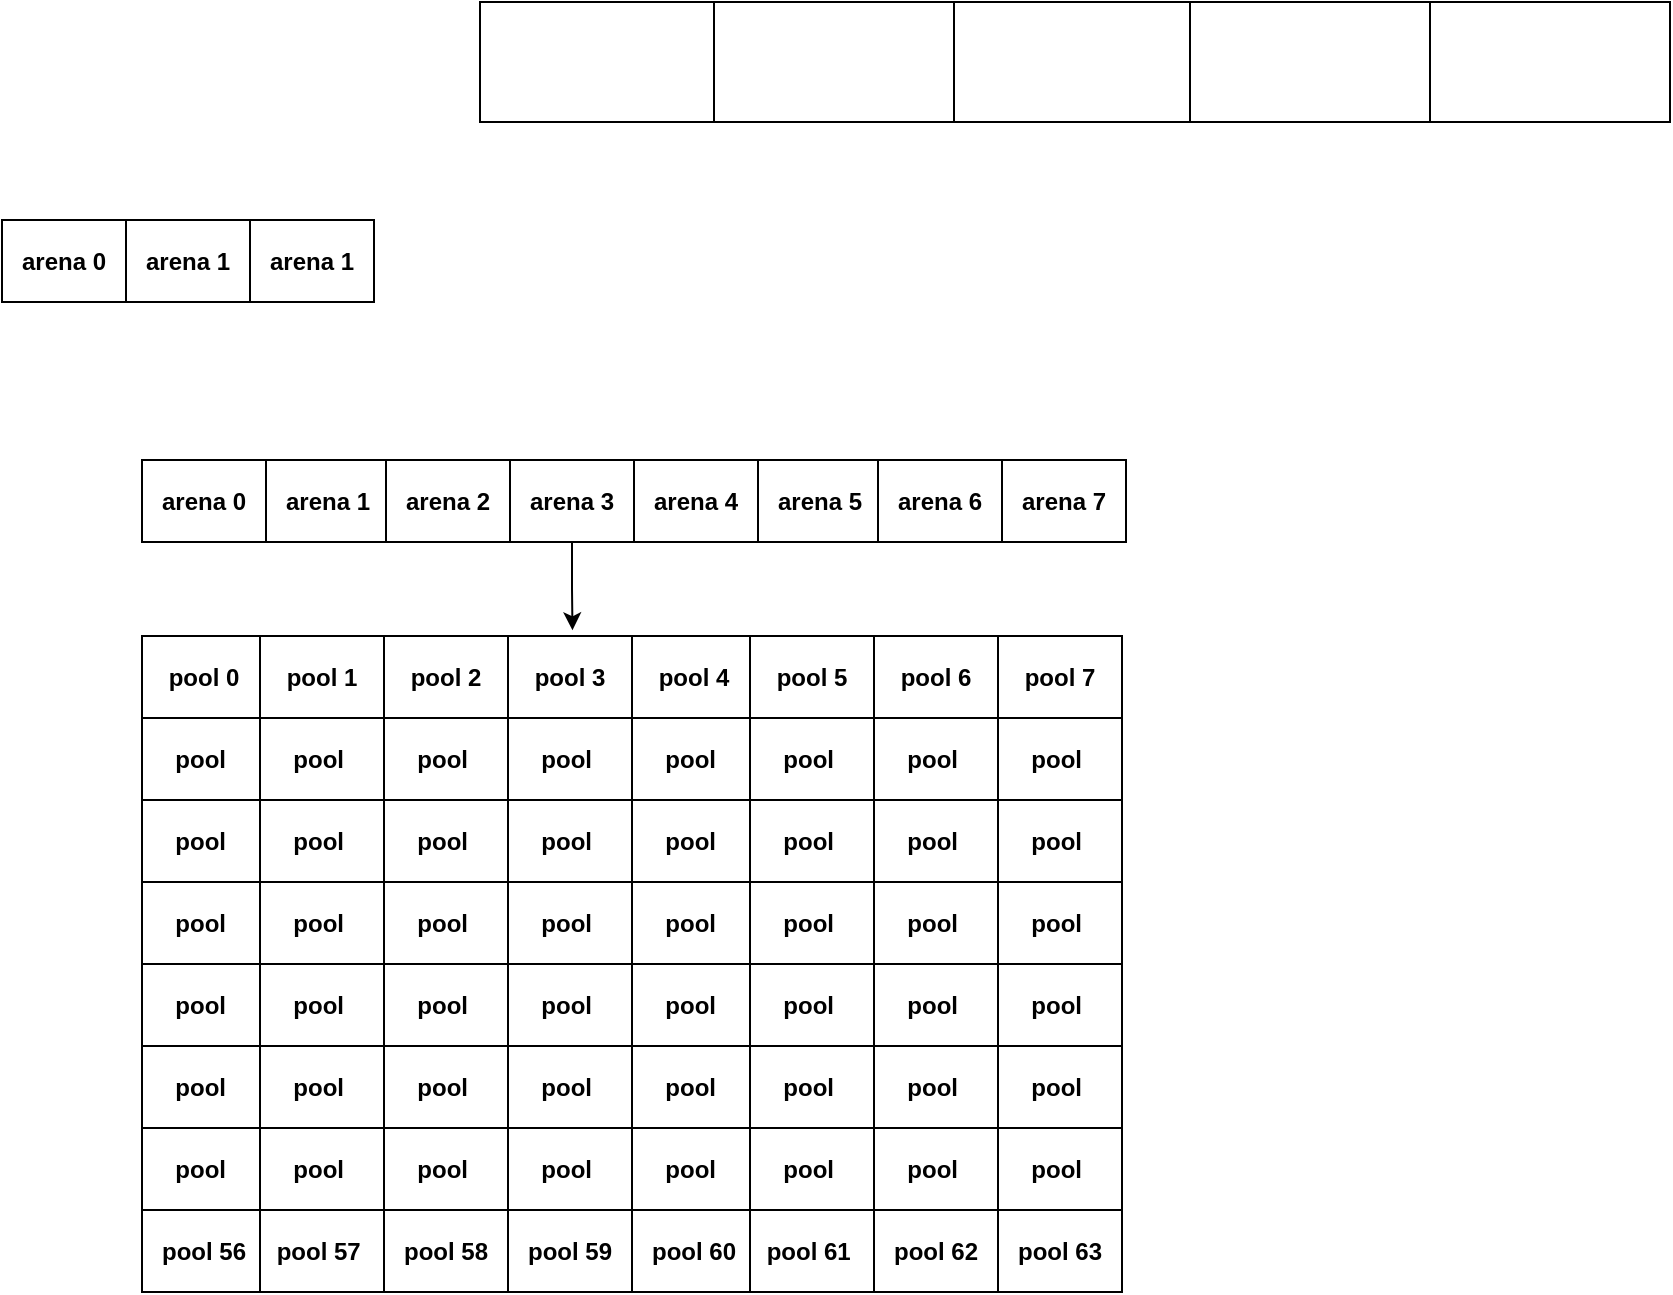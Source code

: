 <mxfile version="21.3.5" type="github">
  <diagram name="第 1 页" id="RlWcdQBYCA7oX_HSbWhf">
    <mxGraphModel dx="1585" dy="648" grid="0" gridSize="10" guides="1" tooltips="1" connect="1" arrows="1" fold="1" page="0" pageScale="1" pageWidth="827" pageHeight="1169" math="0" shadow="0">
      <root>
        <mxCell id="0" />
        <mxCell id="1" parent="0" />
        <mxCell id="5FygrM8ZOsFcztVGFmqP-1" value="&lt;b&gt;arena 0&lt;/b&gt;" style="rounded=0;whiteSpace=wrap;html=1;" vertex="1" parent="1">
          <mxGeometry x="-276" y="488" width="62" height="41" as="geometry" />
        </mxCell>
        <mxCell id="5FygrM8ZOsFcztVGFmqP-2" value="" style="rounded=0;whiteSpace=wrap;html=1;" vertex="1" parent="1">
          <mxGeometry x="-37" y="379" width="120" height="60" as="geometry" />
        </mxCell>
        <mxCell id="5FygrM8ZOsFcztVGFmqP-3" value="" style="rounded=0;whiteSpace=wrap;html=1;" vertex="1" parent="1">
          <mxGeometry x="80" y="379" width="120" height="60" as="geometry" />
        </mxCell>
        <mxCell id="5FygrM8ZOsFcztVGFmqP-4" value="" style="rounded=0;whiteSpace=wrap;html=1;" vertex="1" parent="1">
          <mxGeometry x="200" y="379" width="120" height="60" as="geometry" />
        </mxCell>
        <mxCell id="5FygrM8ZOsFcztVGFmqP-5" value="" style="rounded=0;whiteSpace=wrap;html=1;" vertex="1" parent="1">
          <mxGeometry x="318" y="379" width="120" height="60" as="geometry" />
        </mxCell>
        <mxCell id="5FygrM8ZOsFcztVGFmqP-6" value="" style="rounded=0;whiteSpace=wrap;html=1;" vertex="1" parent="1">
          <mxGeometry x="438" y="379" width="120" height="60" as="geometry" />
        </mxCell>
        <mxCell id="5FygrM8ZOsFcztVGFmqP-7" value="&lt;b&gt;arena 1&lt;/b&gt;" style="rounded=0;whiteSpace=wrap;html=1;" vertex="1" parent="1">
          <mxGeometry x="-214" y="488" width="62" height="41" as="geometry" />
        </mxCell>
        <mxCell id="5FygrM8ZOsFcztVGFmqP-8" value="&lt;b&gt;arena 1&lt;/b&gt;" style="rounded=0;whiteSpace=wrap;html=1;" vertex="1" parent="1">
          <mxGeometry x="-152" y="488" width="62" height="41" as="geometry" />
        </mxCell>
        <mxCell id="5FygrM8ZOsFcztVGFmqP-9" value="&lt;b&gt;arena 0&lt;br&gt;&lt;/b&gt;" style="rounded=0;whiteSpace=wrap;html=1;" vertex="1" parent="1">
          <mxGeometry x="-206" y="608" width="62" height="41" as="geometry" />
        </mxCell>
        <mxCell id="5FygrM8ZOsFcztVGFmqP-10" value="&lt;b&gt;arena 1&lt;br&gt;&lt;/b&gt;" style="rounded=0;whiteSpace=wrap;html=1;" vertex="1" parent="1">
          <mxGeometry x="-144" y="608" width="62" height="41" as="geometry" />
        </mxCell>
        <mxCell id="5FygrM8ZOsFcztVGFmqP-11" value="&lt;b&gt;arena 2&lt;br&gt;&lt;/b&gt;" style="rounded=0;whiteSpace=wrap;html=1;" vertex="1" parent="1">
          <mxGeometry x="-84" y="608" width="62" height="41" as="geometry" />
        </mxCell>
        <mxCell id="5FygrM8ZOsFcztVGFmqP-58" style="edgeStyle=orthogonalEdgeStyle;rounded=0;orthogonalLoop=1;jettySize=auto;html=1;entryX=0.52;entryY=-0.07;entryDx=0;entryDy=0;entryPerimeter=0;" edge="1" parent="1" source="5FygrM8ZOsFcztVGFmqP-12" target="5FygrM8ZOsFcztVGFmqP-23">
          <mxGeometry relative="1" as="geometry" />
        </mxCell>
        <mxCell id="5FygrM8ZOsFcztVGFmqP-12" value="&lt;b&gt;arena 3&lt;br&gt;&lt;/b&gt;" style="rounded=0;whiteSpace=wrap;html=1;" vertex="1" parent="1">
          <mxGeometry x="-22" y="608" width="62" height="41" as="geometry" />
        </mxCell>
        <mxCell id="5FygrM8ZOsFcztVGFmqP-13" value="&lt;b&gt;arena 4&lt;br&gt;&lt;/b&gt;" style="rounded=0;whiteSpace=wrap;html=1;" vertex="1" parent="1">
          <mxGeometry x="40" y="608" width="62" height="41" as="geometry" />
        </mxCell>
        <mxCell id="5FygrM8ZOsFcztVGFmqP-14" value="&lt;b&gt;arena 5&lt;br&gt;&lt;/b&gt;" style="rounded=0;whiteSpace=wrap;html=1;" vertex="1" parent="1">
          <mxGeometry x="102" y="608" width="62" height="41" as="geometry" />
        </mxCell>
        <mxCell id="5FygrM8ZOsFcztVGFmqP-15" value="&lt;b&gt;arena 6&lt;br&gt;&lt;/b&gt;" style="rounded=0;whiteSpace=wrap;html=1;" vertex="1" parent="1">
          <mxGeometry x="162" y="608" width="62" height="41" as="geometry" />
        </mxCell>
        <mxCell id="5FygrM8ZOsFcztVGFmqP-16" value="&lt;b&gt;arena 7&lt;br&gt;&lt;/b&gt;" style="rounded=0;whiteSpace=wrap;html=1;" vertex="1" parent="1">
          <mxGeometry x="224" y="608" width="62" height="41" as="geometry" />
        </mxCell>
        <mxCell id="5FygrM8ZOsFcztVGFmqP-19" value="&lt;b&gt;pool 0&lt;br&gt;&lt;/b&gt;" style="rounded=0;whiteSpace=wrap;html=1;" vertex="1" parent="1">
          <mxGeometry x="-206" y="696" width="62" height="41" as="geometry" />
        </mxCell>
        <mxCell id="5FygrM8ZOsFcztVGFmqP-21" value="&lt;b&gt;pool 1&lt;br&gt;&lt;/b&gt;" style="rounded=0;whiteSpace=wrap;html=1;" vertex="1" parent="1">
          <mxGeometry x="-147" y="696" width="62" height="41" as="geometry" />
        </mxCell>
        <mxCell id="5FygrM8ZOsFcztVGFmqP-22" value="&lt;b&gt;pool 2&lt;br&gt;&lt;/b&gt;" style="rounded=0;whiteSpace=wrap;html=1;" vertex="1" parent="1">
          <mxGeometry x="-85" y="696" width="62" height="41" as="geometry" />
        </mxCell>
        <mxCell id="5FygrM8ZOsFcztVGFmqP-23" value="&lt;b&gt;pool 3&lt;br&gt;&lt;/b&gt;" style="rounded=0;whiteSpace=wrap;html=1;" vertex="1" parent="1">
          <mxGeometry x="-23" y="696" width="62" height="41" as="geometry" />
        </mxCell>
        <mxCell id="5FygrM8ZOsFcztVGFmqP-24" value="&lt;b&gt;pool 4&lt;br&gt;&lt;/b&gt;" style="rounded=0;whiteSpace=wrap;html=1;" vertex="1" parent="1">
          <mxGeometry x="39" y="696" width="62" height="41" as="geometry" />
        </mxCell>
        <mxCell id="5FygrM8ZOsFcztVGFmqP-25" value="&lt;b&gt;pool 5&lt;br&gt;&lt;/b&gt;" style="rounded=0;whiteSpace=wrap;html=1;" vertex="1" parent="1">
          <mxGeometry x="98" y="696" width="62" height="41" as="geometry" />
        </mxCell>
        <mxCell id="5FygrM8ZOsFcztVGFmqP-26" value="&lt;b&gt;pool 6&lt;br&gt;&lt;/b&gt;" style="rounded=0;whiteSpace=wrap;html=1;" vertex="1" parent="1">
          <mxGeometry x="160" y="696" width="62" height="41" as="geometry" />
        </mxCell>
        <mxCell id="5FygrM8ZOsFcztVGFmqP-27" value="&lt;b&gt;pool 7&lt;br&gt;&lt;/b&gt;" style="rounded=0;whiteSpace=wrap;html=1;" vertex="1" parent="1">
          <mxGeometry x="222" y="696" width="62" height="41" as="geometry" />
        </mxCell>
        <mxCell id="5FygrM8ZOsFcztVGFmqP-29" value="&lt;b&gt;pool&amp;nbsp;&lt;br&gt;&lt;/b&gt;" style="rounded=0;whiteSpace=wrap;html=1;" vertex="1" parent="1">
          <mxGeometry x="-206" y="737" width="62" height="41" as="geometry" />
        </mxCell>
        <mxCell id="5FygrM8ZOsFcztVGFmqP-30" value="&lt;b&gt;pool&amp;nbsp;&lt;br&gt;&lt;/b&gt;" style="rounded=0;whiteSpace=wrap;html=1;" vertex="1" parent="1">
          <mxGeometry x="-147" y="737" width="62" height="41" as="geometry" />
        </mxCell>
        <mxCell id="5FygrM8ZOsFcztVGFmqP-31" value="&lt;b&gt;pool&amp;nbsp;&lt;br&gt;&lt;/b&gt;" style="rounded=0;whiteSpace=wrap;html=1;" vertex="1" parent="1">
          <mxGeometry x="-85" y="737" width="62" height="41" as="geometry" />
        </mxCell>
        <mxCell id="5FygrM8ZOsFcztVGFmqP-32" value="&lt;b&gt;pool&amp;nbsp;&lt;br&gt;&lt;/b&gt;" style="rounded=0;whiteSpace=wrap;html=1;" vertex="1" parent="1">
          <mxGeometry x="-23" y="737" width="62" height="41" as="geometry" />
        </mxCell>
        <mxCell id="5FygrM8ZOsFcztVGFmqP-33" value="&lt;b&gt;pool&amp;nbsp;&lt;br&gt;&lt;/b&gt;" style="rounded=0;whiteSpace=wrap;html=1;" vertex="1" parent="1">
          <mxGeometry x="39" y="737" width="62" height="41" as="geometry" />
        </mxCell>
        <mxCell id="5FygrM8ZOsFcztVGFmqP-34" value="&lt;b&gt;pool&amp;nbsp;&lt;br&gt;&lt;/b&gt;" style="rounded=0;whiteSpace=wrap;html=1;" vertex="1" parent="1">
          <mxGeometry x="98" y="737" width="62" height="41" as="geometry" />
        </mxCell>
        <mxCell id="5FygrM8ZOsFcztVGFmqP-35" value="&lt;b&gt;pool&amp;nbsp;&lt;br&gt;&lt;/b&gt;" style="rounded=0;whiteSpace=wrap;html=1;" vertex="1" parent="1">
          <mxGeometry x="160" y="737" width="62" height="41" as="geometry" />
        </mxCell>
        <mxCell id="5FygrM8ZOsFcztVGFmqP-36" value="&lt;b&gt;pool&amp;nbsp;&lt;br&gt;&lt;/b&gt;" style="rounded=0;whiteSpace=wrap;html=1;" vertex="1" parent="1">
          <mxGeometry x="222" y="737" width="62" height="41" as="geometry" />
        </mxCell>
        <mxCell id="5FygrM8ZOsFcztVGFmqP-59" value="&lt;b&gt;pool&amp;nbsp;&lt;br&gt;&lt;/b&gt;" style="rounded=0;whiteSpace=wrap;html=1;" vertex="1" parent="1">
          <mxGeometry x="-206" y="778" width="62" height="41" as="geometry" />
        </mxCell>
        <mxCell id="5FygrM8ZOsFcztVGFmqP-60" value="&lt;b&gt;pool&amp;nbsp;&lt;br&gt;&lt;/b&gt;" style="rounded=0;whiteSpace=wrap;html=1;" vertex="1" parent="1">
          <mxGeometry x="-147" y="778" width="62" height="41" as="geometry" />
        </mxCell>
        <mxCell id="5FygrM8ZOsFcztVGFmqP-61" value="&lt;b&gt;pool&amp;nbsp;&lt;br&gt;&lt;/b&gt;" style="rounded=0;whiteSpace=wrap;html=1;" vertex="1" parent="1">
          <mxGeometry x="-85" y="778" width="62" height="41" as="geometry" />
        </mxCell>
        <mxCell id="5FygrM8ZOsFcztVGFmqP-62" value="&lt;b&gt;pool&amp;nbsp;&lt;br&gt;&lt;/b&gt;" style="rounded=0;whiteSpace=wrap;html=1;" vertex="1" parent="1">
          <mxGeometry x="-23" y="778" width="62" height="41" as="geometry" />
        </mxCell>
        <mxCell id="5FygrM8ZOsFcztVGFmqP-63" value="&lt;b&gt;pool&amp;nbsp;&lt;br&gt;&lt;/b&gt;" style="rounded=0;whiteSpace=wrap;html=1;" vertex="1" parent="1">
          <mxGeometry x="39" y="778" width="62" height="41" as="geometry" />
        </mxCell>
        <mxCell id="5FygrM8ZOsFcztVGFmqP-64" value="&lt;b&gt;pool&amp;nbsp;&lt;br&gt;&lt;/b&gt;" style="rounded=0;whiteSpace=wrap;html=1;" vertex="1" parent="1">
          <mxGeometry x="98" y="778" width="62" height="41" as="geometry" />
        </mxCell>
        <mxCell id="5FygrM8ZOsFcztVGFmqP-65" value="&lt;b&gt;pool&amp;nbsp;&lt;br&gt;&lt;/b&gt;" style="rounded=0;whiteSpace=wrap;html=1;" vertex="1" parent="1">
          <mxGeometry x="160" y="778" width="62" height="41" as="geometry" />
        </mxCell>
        <mxCell id="5FygrM8ZOsFcztVGFmqP-66" value="&lt;b&gt;pool&amp;nbsp;&lt;br&gt;&lt;/b&gt;" style="rounded=0;whiteSpace=wrap;html=1;" vertex="1" parent="1">
          <mxGeometry x="222" y="778" width="62" height="41" as="geometry" />
        </mxCell>
        <mxCell id="5FygrM8ZOsFcztVGFmqP-67" value="&lt;b&gt;pool&amp;nbsp;&lt;br&gt;&lt;/b&gt;" style="rounded=0;whiteSpace=wrap;html=1;" vertex="1" parent="1">
          <mxGeometry x="-206" y="819" width="62" height="41" as="geometry" />
        </mxCell>
        <mxCell id="5FygrM8ZOsFcztVGFmqP-68" value="&lt;b&gt;pool&amp;nbsp;&lt;br&gt;&lt;/b&gt;" style="rounded=0;whiteSpace=wrap;html=1;" vertex="1" parent="1">
          <mxGeometry x="-147" y="819" width="62" height="41" as="geometry" />
        </mxCell>
        <mxCell id="5FygrM8ZOsFcztVGFmqP-69" value="&lt;b&gt;pool&amp;nbsp;&lt;br&gt;&lt;/b&gt;" style="rounded=0;whiteSpace=wrap;html=1;" vertex="1" parent="1">
          <mxGeometry x="-85" y="819" width="62" height="41" as="geometry" />
        </mxCell>
        <mxCell id="5FygrM8ZOsFcztVGFmqP-70" value="&lt;b&gt;pool&amp;nbsp;&lt;br&gt;&lt;/b&gt;" style="rounded=0;whiteSpace=wrap;html=1;" vertex="1" parent="1">
          <mxGeometry x="-23" y="819" width="62" height="41" as="geometry" />
        </mxCell>
        <mxCell id="5FygrM8ZOsFcztVGFmqP-71" value="&lt;b&gt;pool&amp;nbsp;&lt;br&gt;&lt;/b&gt;" style="rounded=0;whiteSpace=wrap;html=1;" vertex="1" parent="1">
          <mxGeometry x="39" y="819" width="62" height="41" as="geometry" />
        </mxCell>
        <mxCell id="5FygrM8ZOsFcztVGFmqP-72" value="&lt;b&gt;pool&amp;nbsp;&lt;br&gt;&lt;/b&gt;" style="rounded=0;whiteSpace=wrap;html=1;" vertex="1" parent="1">
          <mxGeometry x="98" y="819" width="62" height="41" as="geometry" />
        </mxCell>
        <mxCell id="5FygrM8ZOsFcztVGFmqP-73" value="&lt;b&gt;pool&amp;nbsp;&lt;br&gt;&lt;/b&gt;" style="rounded=0;whiteSpace=wrap;html=1;" vertex="1" parent="1">
          <mxGeometry x="160" y="819" width="62" height="41" as="geometry" />
        </mxCell>
        <mxCell id="5FygrM8ZOsFcztVGFmqP-74" value="&lt;b&gt;pool&amp;nbsp;&lt;br&gt;&lt;/b&gt;" style="rounded=0;whiteSpace=wrap;html=1;" vertex="1" parent="1">
          <mxGeometry x="222" y="819" width="62" height="41" as="geometry" />
        </mxCell>
        <mxCell id="5FygrM8ZOsFcztVGFmqP-75" value="&lt;b&gt;pool&amp;nbsp;&lt;br&gt;&lt;/b&gt;" style="rounded=0;whiteSpace=wrap;html=1;" vertex="1" parent="1">
          <mxGeometry x="-206" y="860" width="62" height="41" as="geometry" />
        </mxCell>
        <mxCell id="5FygrM8ZOsFcztVGFmqP-76" value="&lt;b&gt;pool&amp;nbsp;&lt;br&gt;&lt;/b&gt;" style="rounded=0;whiteSpace=wrap;html=1;" vertex="1" parent="1">
          <mxGeometry x="-147" y="860" width="62" height="41" as="geometry" />
        </mxCell>
        <mxCell id="5FygrM8ZOsFcztVGFmqP-77" value="&lt;b&gt;pool&amp;nbsp;&lt;br&gt;&lt;/b&gt;" style="rounded=0;whiteSpace=wrap;html=1;" vertex="1" parent="1">
          <mxGeometry x="-85" y="860" width="62" height="41" as="geometry" />
        </mxCell>
        <mxCell id="5FygrM8ZOsFcztVGFmqP-78" value="&lt;b&gt;pool&amp;nbsp;&lt;br&gt;&lt;/b&gt;" style="rounded=0;whiteSpace=wrap;html=1;" vertex="1" parent="1">
          <mxGeometry x="-23" y="860" width="62" height="41" as="geometry" />
        </mxCell>
        <mxCell id="5FygrM8ZOsFcztVGFmqP-79" value="&lt;b&gt;pool&amp;nbsp;&lt;br&gt;&lt;/b&gt;" style="rounded=0;whiteSpace=wrap;html=1;" vertex="1" parent="1">
          <mxGeometry x="39" y="860" width="62" height="41" as="geometry" />
        </mxCell>
        <mxCell id="5FygrM8ZOsFcztVGFmqP-80" value="&lt;b&gt;pool&amp;nbsp;&lt;br&gt;&lt;/b&gt;" style="rounded=0;whiteSpace=wrap;html=1;" vertex="1" parent="1">
          <mxGeometry x="98" y="860" width="62" height="41" as="geometry" />
        </mxCell>
        <mxCell id="5FygrM8ZOsFcztVGFmqP-81" value="&lt;b&gt;pool&amp;nbsp;&lt;br&gt;&lt;/b&gt;" style="rounded=0;whiteSpace=wrap;html=1;" vertex="1" parent="1">
          <mxGeometry x="160" y="860" width="62" height="41" as="geometry" />
        </mxCell>
        <mxCell id="5FygrM8ZOsFcztVGFmqP-82" value="&lt;b&gt;pool&amp;nbsp;&lt;br&gt;&lt;/b&gt;" style="rounded=0;whiteSpace=wrap;html=1;" vertex="1" parent="1">
          <mxGeometry x="222" y="860" width="62" height="41" as="geometry" />
        </mxCell>
        <mxCell id="5FygrM8ZOsFcztVGFmqP-83" value="&lt;b&gt;pool&amp;nbsp;&lt;br&gt;&lt;/b&gt;" style="rounded=0;whiteSpace=wrap;html=1;" vertex="1" parent="1">
          <mxGeometry x="-206" y="901" width="62" height="41" as="geometry" />
        </mxCell>
        <mxCell id="5FygrM8ZOsFcztVGFmqP-84" value="&lt;b&gt;pool&amp;nbsp;&lt;br&gt;&lt;/b&gt;" style="rounded=0;whiteSpace=wrap;html=1;" vertex="1" parent="1">
          <mxGeometry x="-147" y="901" width="62" height="41" as="geometry" />
        </mxCell>
        <mxCell id="5FygrM8ZOsFcztVGFmqP-85" value="&lt;b&gt;pool&amp;nbsp;&lt;br&gt;&lt;/b&gt;" style="rounded=0;whiteSpace=wrap;html=1;" vertex="1" parent="1">
          <mxGeometry x="-85" y="901" width="62" height="41" as="geometry" />
        </mxCell>
        <mxCell id="5FygrM8ZOsFcztVGFmqP-86" value="&lt;b&gt;pool&amp;nbsp;&lt;br&gt;&lt;/b&gt;" style="rounded=0;whiteSpace=wrap;html=1;" vertex="1" parent="1">
          <mxGeometry x="-23" y="901" width="62" height="41" as="geometry" />
        </mxCell>
        <mxCell id="5FygrM8ZOsFcztVGFmqP-87" value="&lt;b&gt;pool&amp;nbsp;&lt;br&gt;&lt;/b&gt;" style="rounded=0;whiteSpace=wrap;html=1;" vertex="1" parent="1">
          <mxGeometry x="39" y="901" width="62" height="41" as="geometry" />
        </mxCell>
        <mxCell id="5FygrM8ZOsFcztVGFmqP-88" value="&lt;b&gt;pool&amp;nbsp;&lt;br&gt;&lt;/b&gt;" style="rounded=0;whiteSpace=wrap;html=1;" vertex="1" parent="1">
          <mxGeometry x="98" y="901" width="62" height="41" as="geometry" />
        </mxCell>
        <mxCell id="5FygrM8ZOsFcztVGFmqP-89" value="&lt;b&gt;pool&amp;nbsp;&lt;br&gt;&lt;/b&gt;" style="rounded=0;whiteSpace=wrap;html=1;" vertex="1" parent="1">
          <mxGeometry x="160" y="901" width="62" height="41" as="geometry" />
        </mxCell>
        <mxCell id="5FygrM8ZOsFcztVGFmqP-90" value="&lt;b&gt;pool&amp;nbsp;&lt;br&gt;&lt;/b&gt;" style="rounded=0;whiteSpace=wrap;html=1;" vertex="1" parent="1">
          <mxGeometry x="222" y="901" width="62" height="41" as="geometry" />
        </mxCell>
        <mxCell id="5FygrM8ZOsFcztVGFmqP-91" value="&lt;b&gt;pool&amp;nbsp;&lt;br&gt;&lt;/b&gt;" style="rounded=0;whiteSpace=wrap;html=1;" vertex="1" parent="1">
          <mxGeometry x="-206" y="942" width="62" height="41" as="geometry" />
        </mxCell>
        <mxCell id="5FygrM8ZOsFcztVGFmqP-92" value="&lt;b&gt;pool&amp;nbsp;&lt;br&gt;&lt;/b&gt;" style="rounded=0;whiteSpace=wrap;html=1;" vertex="1" parent="1">
          <mxGeometry x="-147" y="942" width="62" height="41" as="geometry" />
        </mxCell>
        <mxCell id="5FygrM8ZOsFcztVGFmqP-93" value="&lt;b&gt;pool&amp;nbsp;&lt;br&gt;&lt;/b&gt;" style="rounded=0;whiteSpace=wrap;html=1;" vertex="1" parent="1">
          <mxGeometry x="-85" y="942" width="62" height="41" as="geometry" />
        </mxCell>
        <mxCell id="5FygrM8ZOsFcztVGFmqP-94" value="&lt;b&gt;pool&amp;nbsp;&lt;br&gt;&lt;/b&gt;" style="rounded=0;whiteSpace=wrap;html=1;" vertex="1" parent="1">
          <mxGeometry x="-23" y="942" width="62" height="41" as="geometry" />
        </mxCell>
        <mxCell id="5FygrM8ZOsFcztVGFmqP-95" value="&lt;b&gt;pool&amp;nbsp;&lt;br&gt;&lt;/b&gt;" style="rounded=0;whiteSpace=wrap;html=1;" vertex="1" parent="1">
          <mxGeometry x="39" y="942" width="62" height="41" as="geometry" />
        </mxCell>
        <mxCell id="5FygrM8ZOsFcztVGFmqP-96" value="&lt;b&gt;pool&amp;nbsp;&lt;br&gt;&lt;/b&gt;" style="rounded=0;whiteSpace=wrap;html=1;" vertex="1" parent="1">
          <mxGeometry x="98" y="942" width="62" height="41" as="geometry" />
        </mxCell>
        <mxCell id="5FygrM8ZOsFcztVGFmqP-97" value="&lt;b&gt;pool&amp;nbsp;&lt;br&gt;&lt;/b&gt;" style="rounded=0;whiteSpace=wrap;html=1;" vertex="1" parent="1">
          <mxGeometry x="160" y="942" width="62" height="41" as="geometry" />
        </mxCell>
        <mxCell id="5FygrM8ZOsFcztVGFmqP-98" value="&lt;b&gt;pool&amp;nbsp;&lt;br&gt;&lt;/b&gt;" style="rounded=0;whiteSpace=wrap;html=1;" vertex="1" parent="1">
          <mxGeometry x="222" y="942" width="62" height="41" as="geometry" />
        </mxCell>
        <mxCell id="5FygrM8ZOsFcztVGFmqP-99" value="&lt;b&gt;pool 56&lt;br&gt;&lt;/b&gt;" style="rounded=0;whiteSpace=wrap;html=1;" vertex="1" parent="1">
          <mxGeometry x="-206" y="983" width="62" height="41" as="geometry" />
        </mxCell>
        <mxCell id="5FygrM8ZOsFcztVGFmqP-100" value="&lt;b&gt;pool 57&amp;nbsp;&lt;br&gt;&lt;/b&gt;" style="rounded=0;whiteSpace=wrap;html=1;" vertex="1" parent="1">
          <mxGeometry x="-147" y="983" width="62" height="41" as="geometry" />
        </mxCell>
        <mxCell id="5FygrM8ZOsFcztVGFmqP-101" value="&lt;b&gt;pool 58&lt;br&gt;&lt;/b&gt;" style="rounded=0;whiteSpace=wrap;html=1;" vertex="1" parent="1">
          <mxGeometry x="-85" y="983" width="62" height="41" as="geometry" />
        </mxCell>
        <mxCell id="5FygrM8ZOsFcztVGFmqP-102" value="&lt;b&gt;pool 59&lt;br&gt;&lt;/b&gt;" style="rounded=0;whiteSpace=wrap;html=1;" vertex="1" parent="1">
          <mxGeometry x="-23" y="983" width="62" height="41" as="geometry" />
        </mxCell>
        <mxCell id="5FygrM8ZOsFcztVGFmqP-103" value="&lt;b&gt;pool 60&lt;br&gt;&lt;/b&gt;" style="rounded=0;whiteSpace=wrap;html=1;" vertex="1" parent="1">
          <mxGeometry x="39" y="983" width="62" height="41" as="geometry" />
        </mxCell>
        <mxCell id="5FygrM8ZOsFcztVGFmqP-104" value="&lt;b&gt;pool 61&amp;nbsp;&lt;br&gt;&lt;/b&gt;" style="rounded=0;whiteSpace=wrap;html=1;" vertex="1" parent="1">
          <mxGeometry x="98" y="983" width="62" height="41" as="geometry" />
        </mxCell>
        <mxCell id="5FygrM8ZOsFcztVGFmqP-105" value="&lt;b&gt;pool 62&lt;br&gt;&lt;/b&gt;" style="rounded=0;whiteSpace=wrap;html=1;" vertex="1" parent="1">
          <mxGeometry x="160" y="983" width="62" height="41" as="geometry" />
        </mxCell>
        <mxCell id="5FygrM8ZOsFcztVGFmqP-106" value="&lt;b&gt;pool 63&lt;br&gt;&lt;/b&gt;" style="rounded=0;whiteSpace=wrap;html=1;" vertex="1" parent="1">
          <mxGeometry x="222" y="983" width="62" height="41" as="geometry" />
        </mxCell>
      </root>
    </mxGraphModel>
  </diagram>
</mxfile>
